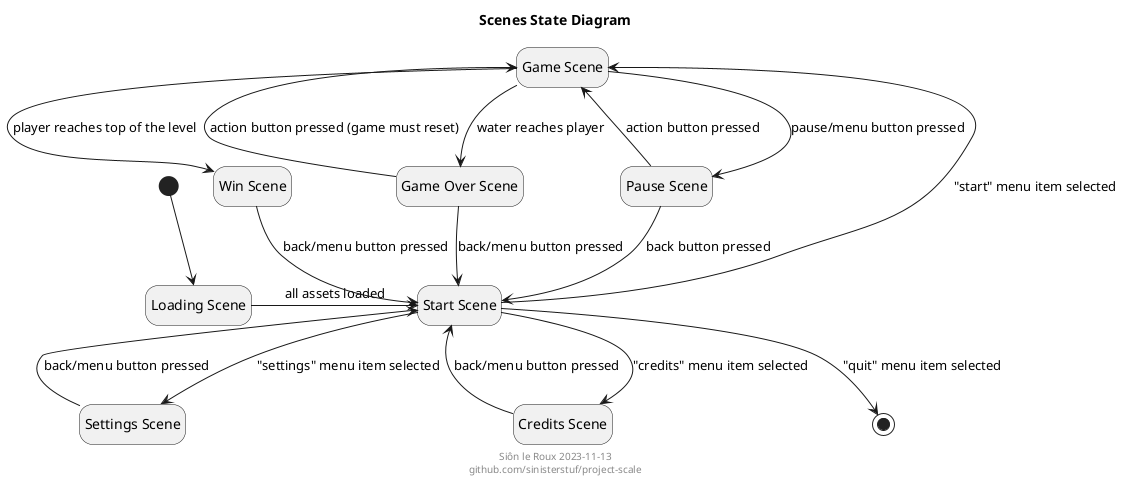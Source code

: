 @startuml
hide empty description

title Scenes State Diagram
footer Siôn le Roux 2023-11-13\ngithub.com/sinisterstuf/project-scale

state "Loading Scene" as Load
state "Start Scene" as Start
state "Settings Scene" as Settings
state "Credits Scene" as Credits
state "Win Scene" as Win
state "Game Over Scene" as Over
state "Pause Scene" as Pause
state "Game Scene" as Game

[*] --> Load
Load -right-> Start : all assets loaded
Start -up-> Game : "start" menu item selected
Start --> Settings : "settings" menu item selected
Start --> Credits : "credits" menu item selected
Start --> [*] : "quit" menu item selected

Settings --> Start : back/menu button pressed
Credits --> Start : back/menu button pressed

Game --> Pause : pause/menu button pressed
Game --> Win : player reaches top of the level
Game --> Over : water reaches player

Pause --> Game : action button pressed
Pause --> Start : back button pressed

Win --> Start : back/menu button pressed
Over --> Start : back/menu button pressed
Over --> Game : action button pressed (game must reset)

@enduml
